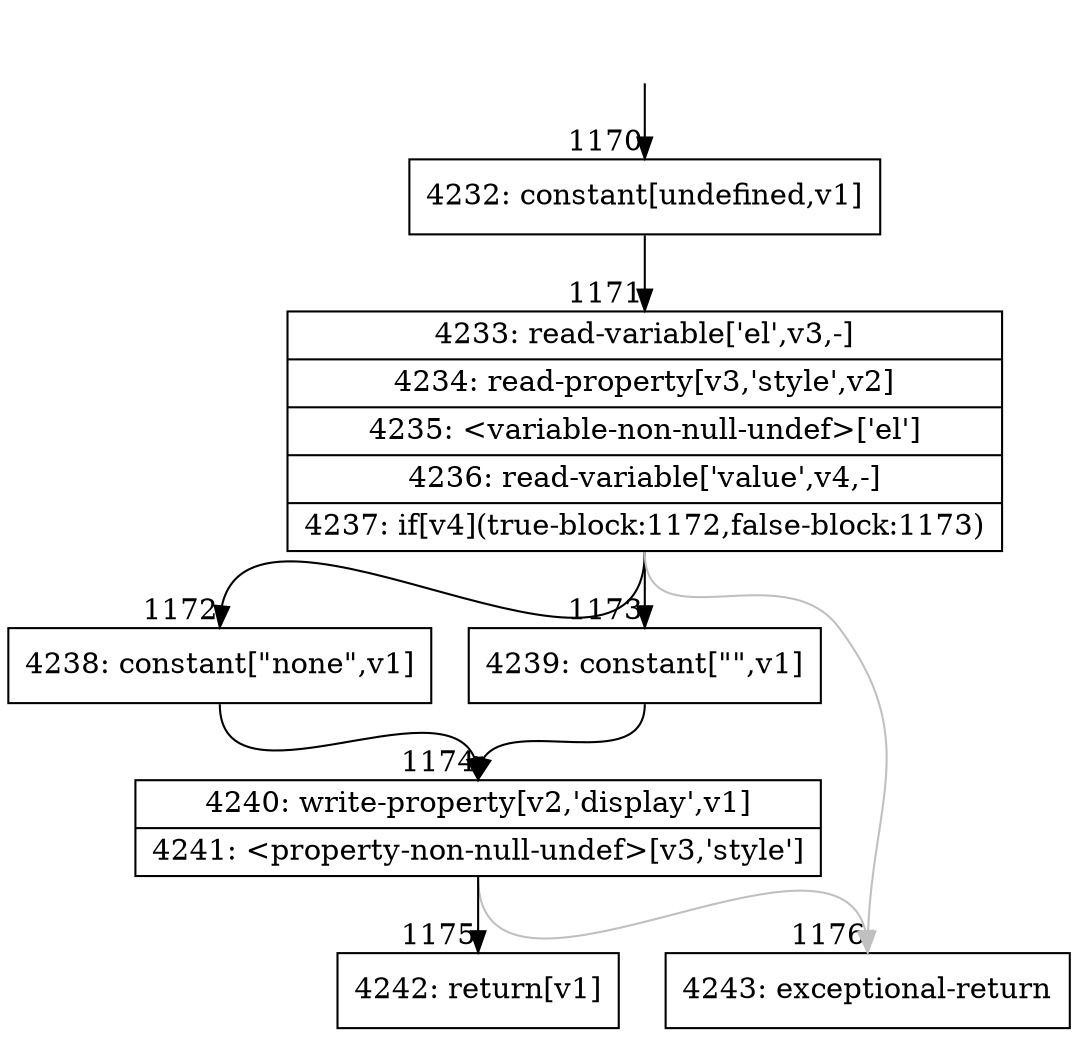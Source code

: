 digraph {
rankdir="TD"
BB_entry87[shape=none,label=""];
BB_entry87 -> BB1170 [tailport=s, headport=n, headlabel="    1170"]
BB1170 [shape=record label="{4232: constant[undefined,v1]}" ] 
BB1170 -> BB1171 [tailport=s, headport=n, headlabel="      1171"]
BB1171 [shape=record label="{4233: read-variable['el',v3,-]|4234: read-property[v3,'style',v2]|4235: \<variable-non-null-undef\>['el']|4236: read-variable['value',v4,-]|4237: if[v4](true-block:1172,false-block:1173)}" ] 
BB1171 -> BB1172 [tailport=s, headport=n, headlabel="      1172"]
BB1171 -> BB1173 [tailport=s, headport=n, headlabel="      1173"]
BB1171 -> BB1176 [tailport=s, headport=n, color=gray, headlabel="      1176"]
BB1172 [shape=record label="{4238: constant[\"none\",v1]}" ] 
BB1172 -> BB1174 [tailport=s, headport=n, headlabel="      1174"]
BB1173 [shape=record label="{4239: constant[\"\",v1]}" ] 
BB1173 -> BB1174 [tailport=s, headport=n]
BB1174 [shape=record label="{4240: write-property[v2,'display',v1]|4241: \<property-non-null-undef\>[v3,'style']}" ] 
BB1174 -> BB1175 [tailport=s, headport=n, headlabel="      1175"]
BB1174 -> BB1176 [tailport=s, headport=n, color=gray]
BB1175 [shape=record label="{4242: return[v1]}" ] 
BB1176 [shape=record label="{4243: exceptional-return}" ] 
//#$~ 937
}
